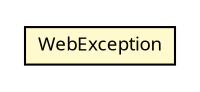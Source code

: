#!/usr/local/bin/dot
#
# Class diagram 
# Generated by UMLGraph version R5_6-24-gf6e263 (http://www.umlgraph.org/)
#

digraph G {
	edge [fontname="Trebuchet MS",fontsize=10,labelfontname="Trebuchet MS",labelfontsize=10];
	node [fontname="Trebuchet MS",fontsize=10,shape=plaintext];
	nodesep=0.25;
	ranksep=0.5;
	// org.maxur.perfmodel.backend.rest.WebException
	c1333 [label=<<table title="org.maxur.perfmodel.backend.rest.WebException" border="0" cellborder="1" cellspacing="0" cellpadding="2" port="p" bgcolor="lemonChiffon" href="./WebException.html">
		<tr><td><table border="0" cellspacing="0" cellpadding="1">
<tr><td align="center" balign="center"><font face="Trebuchet MS"> WebException </font></td></tr>
		</table></td></tr>
		</table>>, URL="./WebException.html", fontname="Trebuchet MS", fontcolor="black", fontsize=9.0];
}

